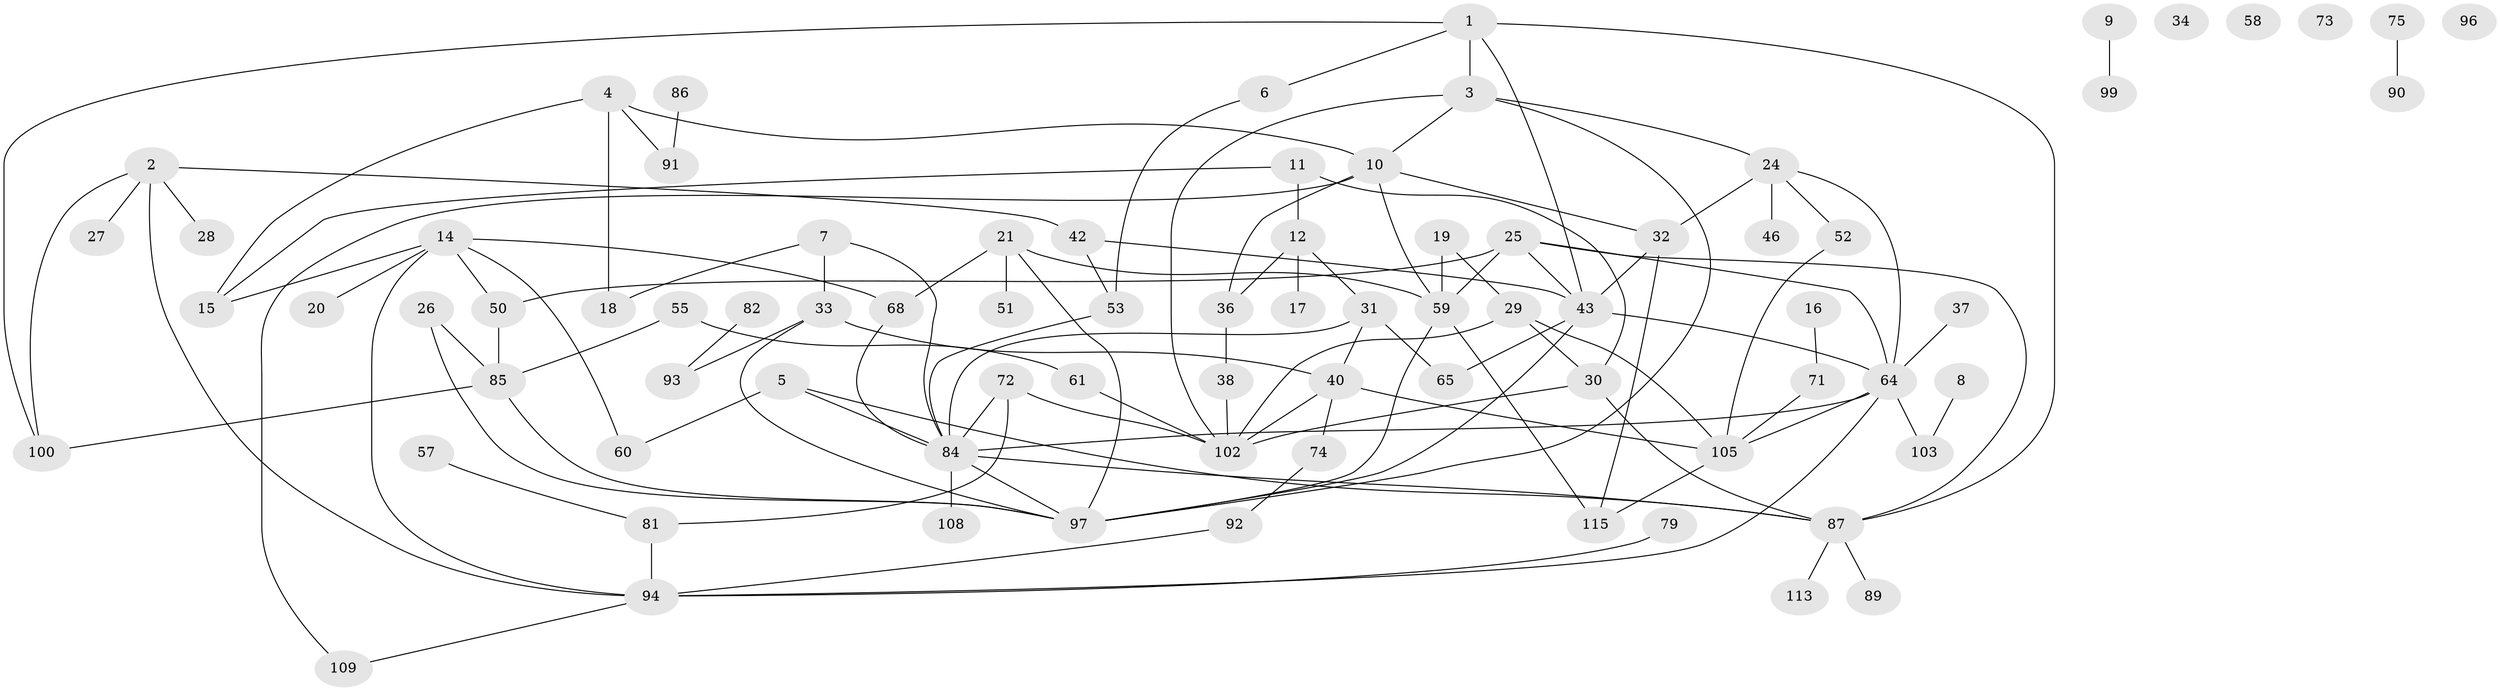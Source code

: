 // original degree distribution, {5: 0.08333333333333333, 3: 0.23333333333333334, 4: 0.1, 2: 0.2916666666666667, 1: 0.21666666666666667, 0: 0.025, 6: 0.025, 7: 0.016666666666666666, 8: 0.008333333333333333}
// Generated by graph-tools (version 1.1) at 2025/41/03/06/25 10:41:19]
// undirected, 80 vertices, 119 edges
graph export_dot {
graph [start="1"]
  node [color=gray90,style=filled];
  1 [super="+63"];
  2;
  3 [super="+54"];
  4 [super="+35"];
  5;
  6 [super="+13"];
  7 [super="+88"];
  8 [super="+69"];
  9;
  10 [super="+47"];
  11 [super="+23"];
  12 [super="+80"];
  14 [super="+56"];
  15;
  16 [super="+22"];
  17;
  18;
  19;
  20;
  21 [super="+66"];
  24 [super="+110"];
  25 [super="+41"];
  26;
  27 [super="+62"];
  28;
  29 [super="+77"];
  30 [super="+39"];
  31 [super="+106"];
  32 [super="+49"];
  33 [super="+95"];
  34;
  36;
  37 [super="+48"];
  38 [super="+112"];
  40 [super="+78"];
  42 [super="+45"];
  43 [super="+44"];
  46;
  50;
  51 [super="+70"];
  52;
  53 [super="+76"];
  55;
  57;
  58;
  59 [super="+83"];
  60;
  61 [super="+104"];
  64 [super="+116"];
  65 [super="+67"];
  68;
  71;
  72 [super="+101"];
  73;
  74 [super="+117"];
  75;
  79;
  81;
  82;
  84 [super="+118"];
  85 [super="+98"];
  86;
  87;
  89;
  90;
  91;
  92;
  93;
  94 [super="+111"];
  96 [super="+114"];
  97 [super="+119"];
  99;
  100;
  102 [super="+120"];
  103;
  105 [super="+107"];
  108;
  109;
  113;
  115;
  1 -- 6;
  1 -- 43;
  1 -- 87;
  1 -- 100;
  1 -- 3;
  2 -- 28;
  2 -- 42;
  2 -- 94;
  2 -- 100;
  2 -- 27;
  3 -- 102;
  3 -- 24;
  3 -- 10;
  3 -- 97;
  4 -- 15;
  4 -- 18;
  4 -- 91;
  4 -- 10;
  5 -- 60;
  5 -- 87;
  5 -- 84;
  6 -- 53;
  7 -- 18;
  7 -- 84;
  7 -- 33;
  8 -- 103;
  9 -- 99;
  10 -- 32;
  10 -- 36;
  10 -- 109;
  10 -- 59;
  11 -- 30;
  11 -- 12;
  11 -- 15;
  12 -- 17;
  12 -- 36;
  12 -- 31;
  14 -- 15;
  14 -- 20;
  14 -- 50;
  14 -- 68;
  14 -- 94;
  14 -- 60;
  16 -- 71;
  19 -- 29;
  19 -- 59;
  21 -- 97;
  21 -- 68;
  21 -- 51;
  21 -- 59;
  24 -- 46;
  24 -- 52;
  24 -- 64;
  24 -- 32;
  25 -- 50;
  25 -- 87;
  25 -- 43;
  25 -- 64;
  25 -- 59;
  26 -- 97;
  26 -- 85;
  29 -- 105;
  29 -- 30;
  29 -- 102;
  30 -- 87;
  30 -- 102;
  31 -- 65;
  31 -- 40;
  31 -- 84;
  32 -- 115;
  32 -- 43;
  33 -- 93;
  33 -- 97;
  33 -- 40;
  36 -- 38;
  37 -- 64;
  38 -- 102;
  40 -- 105;
  40 -- 74;
  40 -- 102;
  42 -- 53;
  42 -- 43;
  43 -- 64;
  43 -- 65;
  43 -- 97;
  50 -- 85;
  52 -- 105;
  53 -- 84;
  55 -- 85;
  55 -- 61;
  57 -- 81;
  59 -- 97;
  59 -- 115;
  61 -- 102;
  64 -- 103;
  64 -- 105;
  64 -- 84;
  64 -- 94;
  68 -- 84;
  71 -- 105;
  72 -- 81;
  72 -- 84;
  72 -- 102;
  74 -- 92;
  75 -- 90;
  79 -- 94;
  81 -- 94;
  82 -- 93;
  84 -- 87;
  84 -- 108;
  84 -- 97;
  85 -- 97;
  85 -- 100;
  86 -- 91;
  87 -- 89;
  87 -- 113;
  92 -- 94;
  94 -- 109;
  105 -- 115;
}
